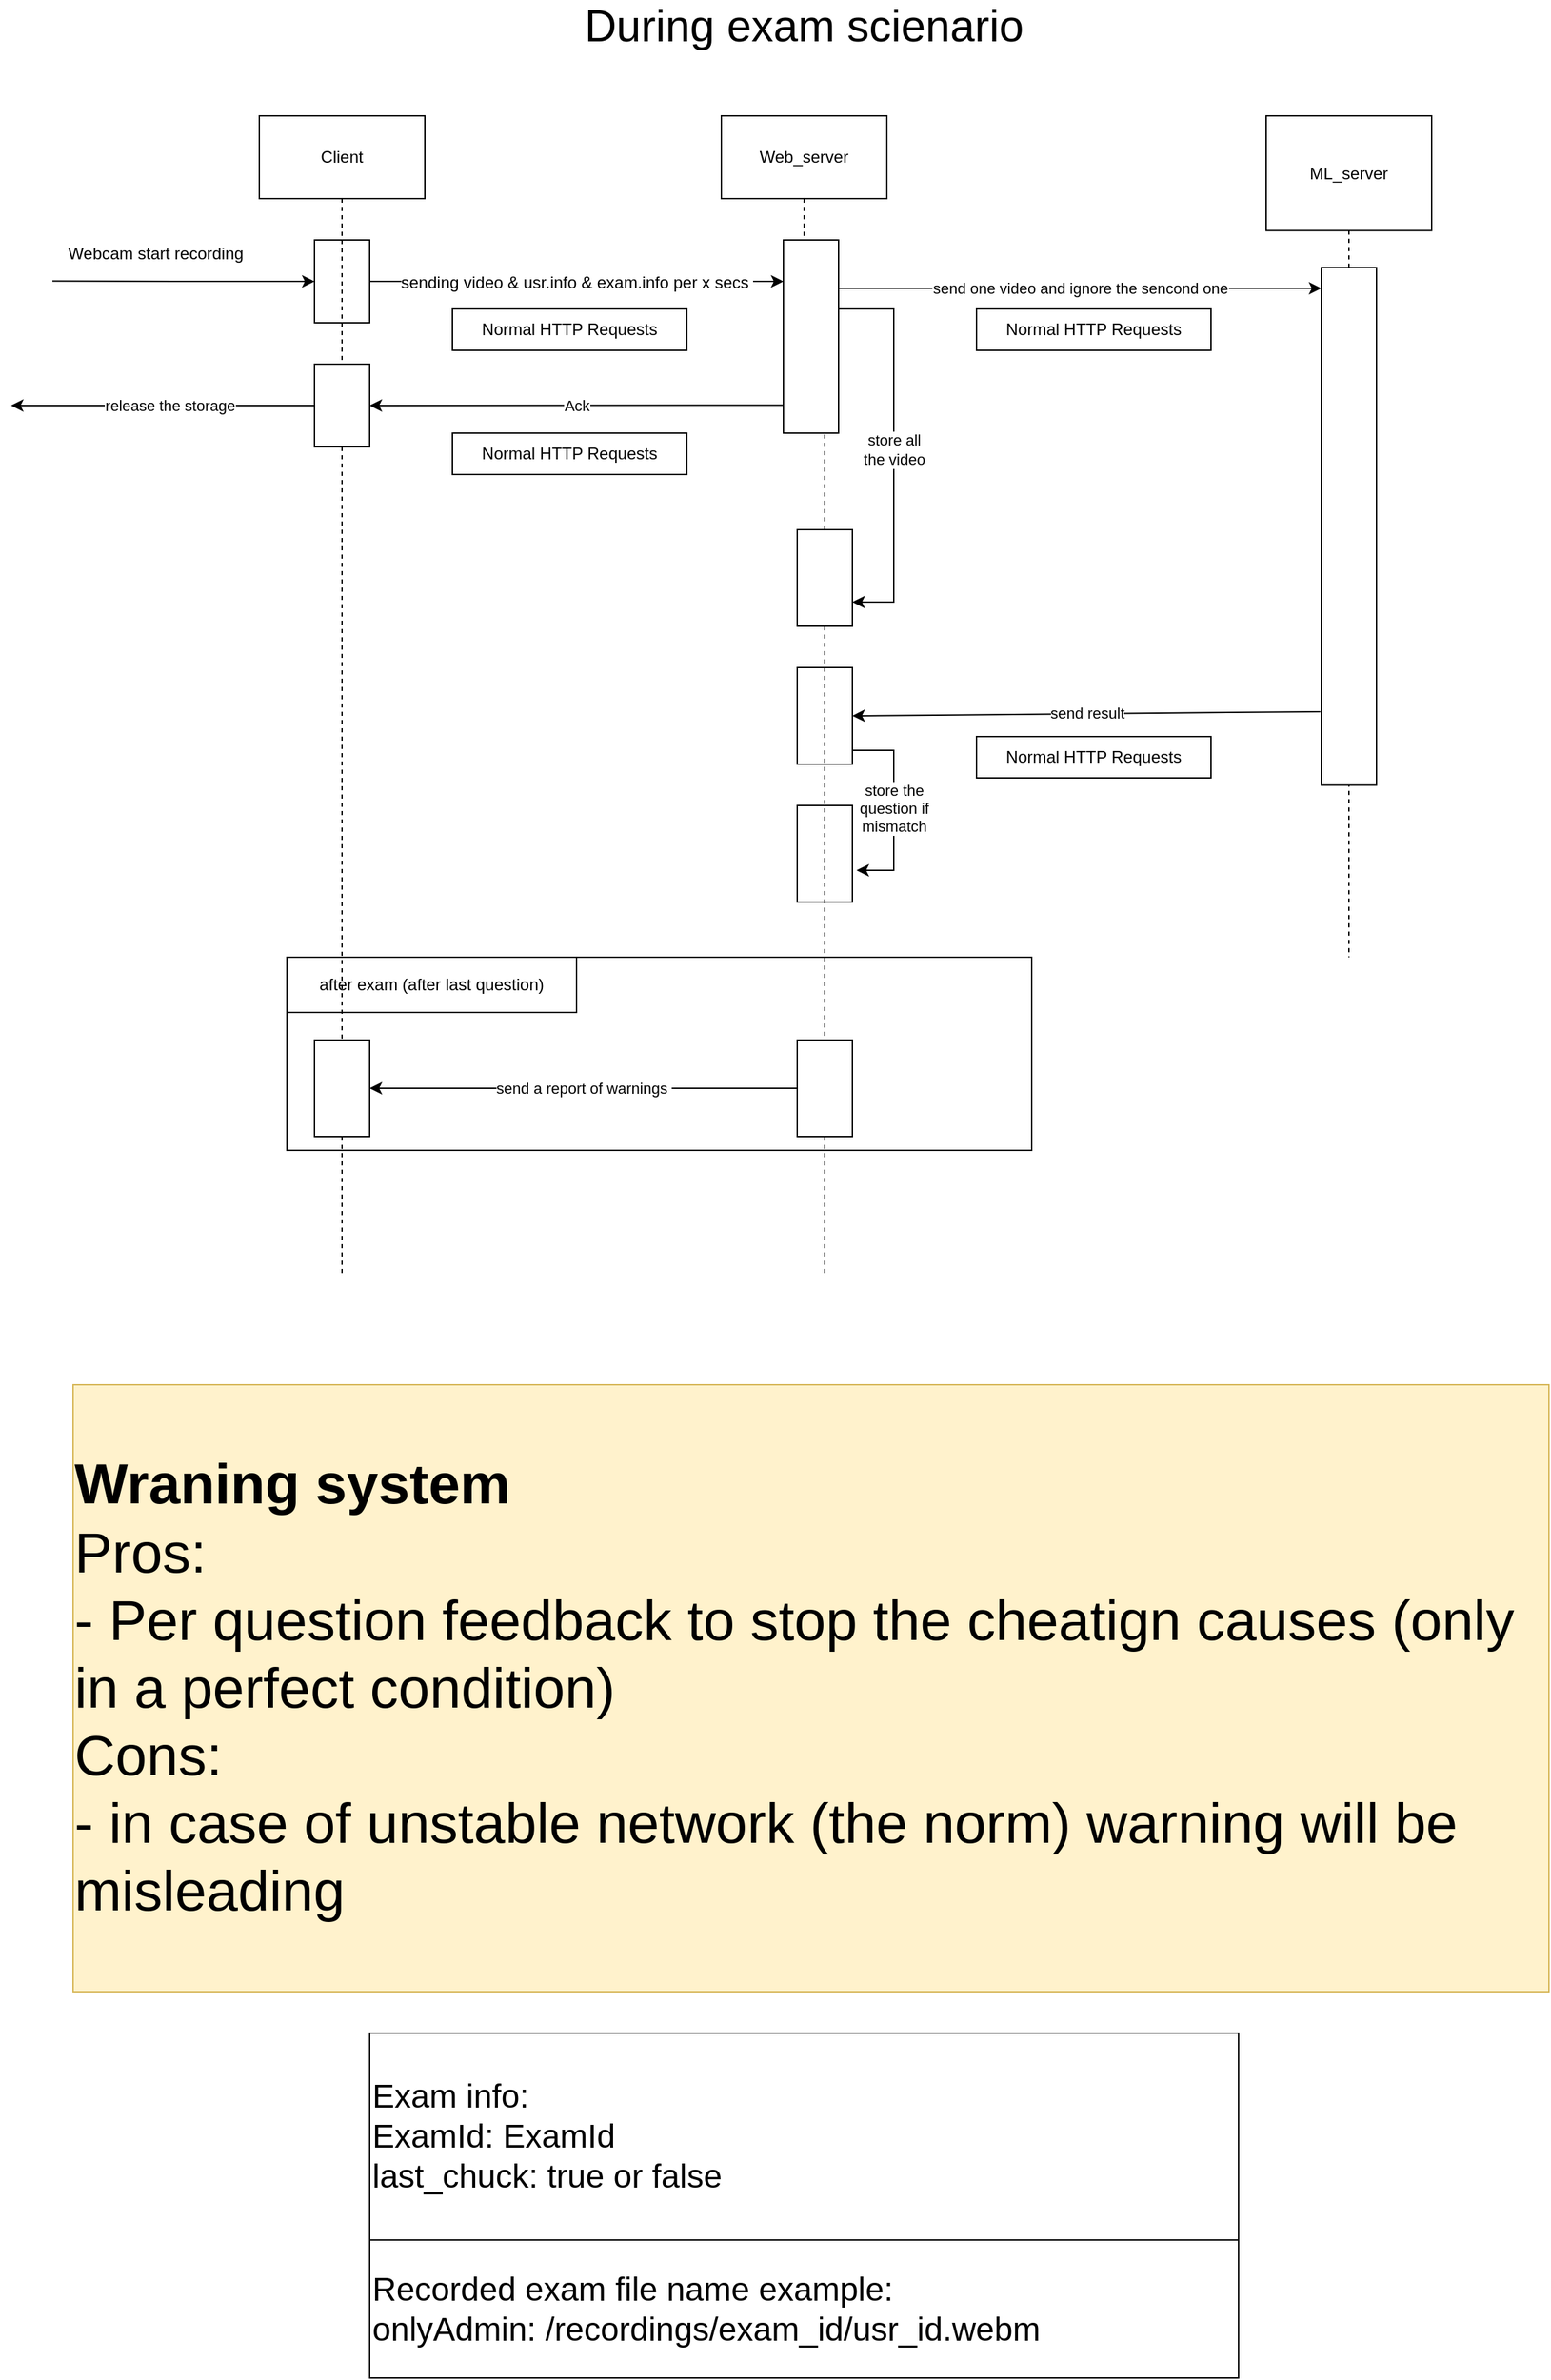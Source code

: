 <mxfile>
    <diagram id="_YWQf0OL5vx4ewanuAuk" name="Page-1">
        <mxGraphModel dx="570" dy="486" grid="1" gridSize="10" guides="1" tooltips="1" connect="1" arrows="1" fold="1" page="1" pageScale="1" pageWidth="1200" pageHeight="1900" math="0" shadow="0">
            <root>
                <mxCell id="0"/>
                <mxCell id="1" parent="0"/>
                <mxCell id="Wkd50HSK-Yujyl3HCd2w-79" value="" style="rounded=0;whiteSpace=wrap;html=1;" parent="1" vertex="1">
                    <mxGeometry x="220" y="760" width="540" height="140" as="geometry"/>
                </mxCell>
                <mxCell id="Wkd50HSK-Yujyl3HCd2w-8" value="&lt;font style=&quot;font-size: 32px&quot;&gt;During exam scienario&lt;/font&gt;" style="text;html=1;strokeColor=none;fillColor=none;align=center;verticalAlign=middle;whiteSpace=wrap;rounded=0;" parent="1" vertex="1">
                    <mxGeometry x="400" y="70" width="390" height="30" as="geometry"/>
                </mxCell>
                <mxCell id="Wkd50HSK-Yujyl3HCd2w-11" value="&lt;font style=&quot;font-size: 12px&quot;&gt;sending video &amp;amp; usr.info &amp;amp; exam.info per x secs&amp;nbsp;&lt;/font&gt;" style="edgeStyle=orthogonalEdgeStyle;rounded=0;orthogonalLoop=1;jettySize=auto;html=1;endArrow=classic;endFill=1;" parent="1" source="Wkd50HSK-Yujyl3HCd2w-9" edge="1">
                    <mxGeometry relative="1" as="geometry">
                        <mxPoint x="580" y="270" as="targetPoint"/>
                    </mxGeometry>
                </mxCell>
                <mxCell id="Wkd50HSK-Yujyl3HCd2w-10" value="Webcam start recording" style="text;html=1;strokeColor=none;fillColor=none;align=center;verticalAlign=middle;whiteSpace=wrap;rounded=0;" parent="1" vertex="1">
                    <mxGeometry x="60" y="240" width="130" height="20" as="geometry"/>
                </mxCell>
                <mxCell id="Wkd50HSK-Yujyl3HCd2w-12" value="" style="group" parent="1" vertex="1" connectable="0">
                    <mxGeometry x="535" y="150" width="120" height="440" as="geometry"/>
                </mxCell>
                <mxCell id="Wkd50HSK-Yujyl3HCd2w-5" value="Web_server" style="rounded=0;whiteSpace=wrap;html=1;" parent="Wkd50HSK-Yujyl3HCd2w-12" vertex="1">
                    <mxGeometry width="120" height="60" as="geometry"/>
                </mxCell>
                <mxCell id="Wkd50HSK-Yujyl3HCd2w-44" value="store all&lt;br&gt;the video" style="edgeStyle=orthogonalEdgeStyle;rounded=0;orthogonalLoop=1;jettySize=auto;html=1;entryX=1;entryY=0.75;entryDx=0;entryDy=0;startArrow=none;startFill=0;endArrow=classic;endFill=1;" parent="Wkd50HSK-Yujyl3HCd2w-12" source="Wkd50HSK-Yujyl3HCd2w-20" target="Wkd50HSK-Yujyl3HCd2w-42" edge="1">
                    <mxGeometry relative="1" as="geometry">
                        <Array as="points">
                            <mxPoint x="125" y="140"/>
                            <mxPoint x="125" y="352"/>
                        </Array>
                    </mxGeometry>
                </mxCell>
                <mxCell id="Wkd50HSK-Yujyl3HCd2w-42" value="&lt;span style=&quot;color: rgba(0 , 0 , 0 , 0) ; font-family: monospace ; font-size: 0px&quot;&gt;%3CmxGraphModel%3E%3Croot%3E%3CmxCell%20id%3D%220%22%2F%3E%3CmxCell%20id%3D%221%22%20parent%3D%220%22%2F%3E%3CmxCell%20id%3D%222%22%20value%3D%22%22%20style%3D%22rounded%3D0%3BwhiteSpace%3Dwrap%3Bhtml%3D1%3B%22%20vertex%3D%221%22%20parent%3D%221%22%3E%3CmxGeometry%20x%3D%22240%22%20y%3D%22240%22%20width%3D%2240%22%20height%3D%2260%22%20as%3D%22geometry%22%2F%3E%3C%2FmxCell%3E%3C%2Froot%3E%3C%2FmxGraphModel%3E&lt;/span&gt;" style="rounded=0;whiteSpace=wrap;html=1;" parent="Wkd50HSK-Yujyl3HCd2w-12" vertex="1">
                    <mxGeometry x="55" y="300" width="40" height="70" as="geometry"/>
                </mxCell>
                <mxCell id="Wkd50HSK-Yujyl3HCd2w-43" style="edgeStyle=orthogonalEdgeStyle;rounded=0;orthogonalLoop=1;jettySize=auto;html=1;endArrow=none;endFill=0;dashed=1;" parent="Wkd50HSK-Yujyl3HCd2w-12" source="Wkd50HSK-Yujyl3HCd2w-5" target="Wkd50HSK-Yujyl3HCd2w-42" edge="1">
                    <mxGeometry relative="1" as="geometry">
                        <mxPoint x="600" y="430" as="targetPoint"/>
                        <mxPoint x="595" y="210" as="sourcePoint"/>
                    </mxGeometry>
                </mxCell>
                <mxCell id="Wkd50HSK-Yujyl3HCd2w-20" value="" style="rounded=0;whiteSpace=wrap;html=1;" parent="Wkd50HSK-Yujyl3HCd2w-12" vertex="1">
                    <mxGeometry x="45" y="90" width="40" height="140" as="geometry"/>
                </mxCell>
                <mxCell id="Wkd50HSK-Yujyl3HCd2w-49" value="" style="rounded=0;whiteSpace=wrap;html=1;" parent="Wkd50HSK-Yujyl3HCd2w-12" vertex="1">
                    <mxGeometry x="55" y="400" width="40" height="70" as="geometry"/>
                </mxCell>
                <mxCell id="Wkd50HSK-Yujyl3HCd2w-13" value="" style="group" parent="1" vertex="1" connectable="0">
                    <mxGeometry x="200" y="150" width="380" height="440" as="geometry"/>
                </mxCell>
                <mxCell id="Wkd50HSK-Yujyl3HCd2w-1" value="Client" style="rounded=0;whiteSpace=wrap;html=1;" parent="Wkd50HSK-Yujyl3HCd2w-13" vertex="1">
                    <mxGeometry width="120" height="60" as="geometry"/>
                </mxCell>
                <mxCell id="Wkd50HSK-Yujyl3HCd2w-29" value="release the storage" style="edgeStyle=orthogonalEdgeStyle;rounded=0;orthogonalLoop=1;jettySize=auto;html=1;startArrow=none;startFill=0;endArrow=classic;endFill=1;" parent="Wkd50HSK-Yujyl3HCd2w-13" edge="1">
                    <mxGeometry relative="1" as="geometry">
                        <mxPoint x="-180" y="210" as="targetPoint"/>
                        <mxPoint x="50" y="210" as="sourcePoint"/>
                    </mxGeometry>
                </mxCell>
                <mxCell id="Wkd50HSK-Yujyl3HCd2w-86" value="Normal HTTP Requests" style="rounded=0;whiteSpace=wrap;html=1;" parent="Wkd50HSK-Yujyl3HCd2w-13" vertex="1">
                    <mxGeometry x="140" y="140" width="170" height="30" as="geometry"/>
                </mxCell>
                <mxCell id="Wkd50HSK-Yujyl3HCd2w-87" value="Normal HTTP Requests" style="rounded=0;whiteSpace=wrap;html=1;" parent="Wkd50HSK-Yujyl3HCd2w-13" vertex="1">
                    <mxGeometry x="140" y="230" width="170" height="30" as="geometry"/>
                </mxCell>
                <mxCell id="Wkd50HSK-Yujyl3HCd2w-14" value="" style="group" parent="1" vertex="1" connectable="0">
                    <mxGeometry x="930" y="150" width="120" height="610" as="geometry"/>
                </mxCell>
                <mxCell id="Wkd50HSK-Yujyl3HCd2w-6" style="edgeStyle=orthogonalEdgeStyle;rounded=0;orthogonalLoop=1;jettySize=auto;html=1;endArrow=none;endFill=0;dashed=1;" parent="Wkd50HSK-Yujyl3HCd2w-14" edge="1">
                    <mxGeometry relative="1" as="geometry">
                        <mxPoint x="60" y="610" as="targetPoint"/>
                        <mxPoint x="60" y="471.364" as="sourcePoint"/>
                    </mxGeometry>
                </mxCell>
                <mxCell id="Wkd50HSK-Yujyl3HCd2w-7" value="ML_server" style="rounded=0;whiteSpace=wrap;html=1;" parent="Wkd50HSK-Yujyl3HCd2w-14" vertex="1">
                    <mxGeometry width="120" height="83.182" as="geometry"/>
                </mxCell>
                <mxCell id="Wkd50HSK-Yujyl3HCd2w-46" style="edgeStyle=orthogonalEdgeStyle;rounded=0;orthogonalLoop=1;jettySize=auto;html=1;endArrow=none;endFill=0;dashed=1;" parent="Wkd50HSK-Yujyl3HCd2w-14" source="Wkd50HSK-Yujyl3HCd2w-7" edge="1">
                    <mxGeometry relative="1" as="geometry">
                        <mxPoint x="60" y="374.318" as="targetPoint"/>
                        <mxPoint x="990" y="291.136" as="sourcePoint"/>
                    </mxGeometry>
                </mxCell>
                <mxCell id="Wkd50HSK-Yujyl3HCd2w-40" value="" style="rounded=0;whiteSpace=wrap;html=1;" parent="Wkd50HSK-Yujyl3HCd2w-14" vertex="1">
                    <mxGeometry x="40" y="110" width="40" height="375.23" as="geometry"/>
                </mxCell>
                <mxCell id="Wkd50HSK-Yujyl3HCd2w-19" style="edgeStyle=orthogonalEdgeStyle;rounded=0;orthogonalLoop=1;jettySize=auto;html=1;exitX=0;exitY=0.5;exitDx=0;exitDy=0;endArrow=none;endFill=0;startArrow=classic;startFill=1;" parent="1" source="Wkd50HSK-Yujyl3HCd2w-9" edge="1">
                    <mxGeometry relative="1" as="geometry">
                        <mxPoint x="50" y="269.714" as="targetPoint"/>
                    </mxGeometry>
                </mxCell>
                <mxCell id="Wkd50HSK-Yujyl3HCd2w-41" value="send one video and ignore the sencond one" style="edgeStyle=orthogonalEdgeStyle;rounded=0;orthogonalLoop=1;jettySize=auto;html=1;startArrow=none;startFill=0;endArrow=classic;endFill=1;" parent="1" source="Wkd50HSK-Yujyl3HCd2w-20" edge="1">
                    <mxGeometry relative="1" as="geometry">
                        <mxPoint x="970" y="275" as="targetPoint"/>
                        <Array as="points">
                            <mxPoint x="690" y="275"/>
                            <mxPoint x="690" y="275"/>
                        </Array>
                    </mxGeometry>
                </mxCell>
                <mxCell id="Wkd50HSK-Yujyl3HCd2w-27" style="edgeStyle=orthogonalEdgeStyle;rounded=0;orthogonalLoop=1;jettySize=auto;html=1;endArrow=none;endFill=0;dashed=1;" parent="1" source="Wkd50HSK-Yujyl3HCd2w-83" edge="1">
                    <mxGeometry relative="1" as="geometry">
                        <mxPoint x="260" y="990" as="targetPoint"/>
                        <mxPoint x="460" y="360" as="sourcePoint"/>
                    </mxGeometry>
                </mxCell>
                <mxCell id="Wkd50HSK-Yujyl3HCd2w-9" value="" style="rounded=0;whiteSpace=wrap;html=1;" parent="1" vertex="1">
                    <mxGeometry x="240" y="240" width="40" height="60" as="geometry"/>
                </mxCell>
                <mxCell id="Wkd50HSK-Yujyl3HCd2w-48" value="Normal HTTP Requests" style="rounded=0;whiteSpace=wrap;html=1;" parent="1" vertex="1">
                    <mxGeometry x="720" y="290" width="170" height="30" as="geometry"/>
                </mxCell>
                <mxCell id="Wkd50HSK-Yujyl3HCd2w-63" value="send result" style="endArrow=classic;html=1;exitX=-0.018;exitY=0.858;exitDx=0;exitDy=0;exitPerimeter=0;entryX=1;entryY=0.5;entryDx=0;entryDy=0;" parent="1" source="Wkd50HSK-Yujyl3HCd2w-40" target="Wkd50HSK-Yujyl3HCd2w-49" edge="1">
                    <mxGeometry width="50" height="50" relative="1" as="geometry">
                        <mxPoint x="800" y="490" as="sourcePoint"/>
                        <mxPoint x="850" y="440" as="targetPoint"/>
                    </mxGeometry>
                </mxCell>
                <mxCell id="Wkd50HSK-Yujyl3HCd2w-66" value="Normal HTTP Requests" style="rounded=0;whiteSpace=wrap;html=1;" parent="1" vertex="1">
                    <mxGeometry x="720" y="600" width="170" height="30" as="geometry"/>
                </mxCell>
                <mxCell id="Wkd50HSK-Yujyl3HCd2w-67" value="&lt;div style=&quot;text-align: left ; font-size: 41px&quot;&gt;&lt;font style=&quot;font-size: 41px&quot;&gt;&lt;b&gt;Wraning system&lt;/b&gt;&lt;/font&gt;&lt;/div&gt;&lt;font style=&quot;font-size: 41px&quot;&gt;&lt;div style=&quot;text-align: left&quot;&gt;&lt;span&gt;Pros:&lt;/span&gt;&lt;/div&gt;&lt;div style=&quot;text-align: left&quot;&gt;&lt;span&gt;- Per question feedback to stop the cheatign causes (only in a perfect condition)&lt;/span&gt;&lt;/div&gt;&lt;div style=&quot;text-align: left&quot;&gt;&lt;span&gt;Cons:&amp;nbsp;&lt;/span&gt;&lt;/div&gt;&lt;div style=&quot;text-align: left&quot;&gt;- in case of unstable network (the norm) warning will be misleading&lt;/div&gt;&lt;/font&gt;" style="rounded=0;whiteSpace=wrap;html=1;fillColor=#fff2cc;strokeColor=#d6b656;" parent="1" vertex="1">
                    <mxGeometry x="65" y="1070" width="1070" height="440" as="geometry"/>
                </mxCell>
                <mxCell id="Wkd50HSK-Yujyl3HCd2w-69" value="" style="rounded=0;whiteSpace=wrap;html=1;" parent="1" vertex="1">
                    <mxGeometry x="240" y="330" width="40" height="60" as="geometry"/>
                </mxCell>
                <mxCell id="Wkd50HSK-Yujyl3HCd2w-70" style="edgeStyle=orthogonalEdgeStyle;rounded=0;orthogonalLoop=1;jettySize=auto;html=1;endArrow=none;endFill=0;dashed=1;" parent="1" source="Wkd50HSK-Yujyl3HCd2w-1" target="Wkd50HSK-Yujyl3HCd2w-69" edge="1">
                    <mxGeometry relative="1" as="geometry">
                        <mxPoint x="260" y="580" as="targetPoint"/>
                        <mxPoint x="260" y="210" as="sourcePoint"/>
                    </mxGeometry>
                </mxCell>
                <mxCell id="Wkd50HSK-Yujyl3HCd2w-68" value="Ack" style="endArrow=classic;html=1;exitX=0.004;exitY=0.855;exitDx=0;exitDy=0;exitPerimeter=0;entryX=1;entryY=0.5;entryDx=0;entryDy=0;" parent="1" source="Wkd50HSK-Yujyl3HCd2w-20" target="Wkd50HSK-Yujyl3HCd2w-69" edge="1">
                    <mxGeometry width="50" height="50" relative="1" as="geometry">
                        <mxPoint x="580" y="330" as="sourcePoint"/>
                        <mxPoint x="290" y="360" as="targetPoint"/>
                    </mxGeometry>
                </mxCell>
                <mxCell id="Wkd50HSK-Yujyl3HCd2w-73" value="&lt;span style=&quot;color: rgba(0 , 0 , 0 , 0) ; font-family: monospace ; font-size: 0px&quot;&gt;%3CmxGraphModel%3E%3Croot%3E%3CmxCell%20id%3D%220%22%2F%3E%3CmxCell%20id%3D%221%22%20parent%3D%220%22%2F%3E%3CmxCell%20id%3D%222%22%20value%3D%22%22%20style%3D%22rounded%3D0%3BwhiteSpace%3Dwrap%3Bhtml%3D1%3B%22%20vertex%3D%221%22%20parent%3D%221%22%3E%3CmxGeometry%20x%3D%22240%22%20y%3D%22240%22%20width%3D%2240%22%20height%3D%2260%22%20as%3D%22geometry%22%2F%3E%3C%2FmxCell%3E%3C%2Froot%3E%3C%2FmxGraphModel%3E&lt;/span&gt;" style="rounded=0;whiteSpace=wrap;html=1;" parent="1" vertex="1">
                    <mxGeometry x="590" y="650" width="40" height="70" as="geometry"/>
                </mxCell>
                <mxCell id="Wkd50HSK-Yujyl3HCd2w-75" value="store the &lt;br&gt;question if &lt;br&gt;mismatch" style="edgeStyle=orthogonalEdgeStyle;rounded=0;orthogonalLoop=1;jettySize=auto;html=1;entryX=1.075;entryY=0.671;entryDx=0;entryDy=0;entryPerimeter=0;startArrow=none;startFill=0;endArrow=classic;endFill=1;" parent="1" source="Wkd50HSK-Yujyl3HCd2w-49" target="Wkd50HSK-Yujyl3HCd2w-73" edge="1">
                    <mxGeometry relative="1" as="geometry">
                        <Array as="points">
                            <mxPoint x="660" y="610"/>
                            <mxPoint x="660" y="697"/>
                        </Array>
                    </mxGeometry>
                </mxCell>
                <mxCell id="Wkd50HSK-Yujyl3HCd2w-77" style="edgeStyle=orthogonalEdgeStyle;rounded=0;orthogonalLoop=1;jettySize=auto;html=1;endArrow=none;endFill=0;dashed=1;" parent="1" source="Wkd50HSK-Yujyl3HCd2w-81" edge="1">
                    <mxGeometry relative="1" as="geometry">
                        <mxPoint x="610" y="990" as="targetPoint"/>
                        <mxPoint x="610" y="520" as="sourcePoint"/>
                    </mxGeometry>
                </mxCell>
                <mxCell id="Wkd50HSK-Yujyl3HCd2w-80" value="after exam (after last question)" style="rounded=0;whiteSpace=wrap;html=1;" parent="1" vertex="1">
                    <mxGeometry x="220" y="760" width="210" height="40" as="geometry"/>
                </mxCell>
                <mxCell id="Wkd50HSK-Yujyl3HCd2w-85" value="send a report of warnings&amp;nbsp;" style="edgeStyle=orthogonalEdgeStyle;rounded=0;orthogonalLoop=1;jettySize=auto;html=1;entryX=1;entryY=0.5;entryDx=0;entryDy=0;startArrow=none;startFill=0;endArrow=classic;endFill=1;" parent="1" source="Wkd50HSK-Yujyl3HCd2w-81" target="Wkd50HSK-Yujyl3HCd2w-83" edge="1">
                    <mxGeometry relative="1" as="geometry"/>
                </mxCell>
                <mxCell id="Wkd50HSK-Yujyl3HCd2w-81" value="&lt;span style=&quot;color: rgba(0 , 0 , 0 , 0) ; font-family: monospace ; font-size: 0px&quot;&gt;%3CmxGraphModel%3E%3Croot%3E%3CmxCell%20id%3D%220%22%2F%3E%3CmxCell%20id%3D%221%22%20parent%3D%220%22%2F%3E%3CmxCell%20id%3D%222%22%20value%3D%22%22%20style%3D%22rounded%3D0%3BwhiteSpace%3Dwrap%3Bhtml%3D1%3B%22%20vertex%3D%221%22%20parent%3D%221%22%3E%3CmxGeometry%20x%3D%22240%22%20y%3D%22240%22%20width%3D%2240%22%20height%3D%2260%22%20as%3D%22geometry%22%2F%3E%3C%2FmxCell%3E%3C%2Froot%3E%3C%2FmxGraphModel%3E&lt;/span&gt;" style="rounded=0;whiteSpace=wrap;html=1;" parent="1" vertex="1">
                    <mxGeometry x="590" y="820" width="40" height="70" as="geometry"/>
                </mxCell>
                <mxCell id="Wkd50HSK-Yujyl3HCd2w-82" style="edgeStyle=orthogonalEdgeStyle;rounded=0;orthogonalLoop=1;jettySize=auto;html=1;endArrow=none;endFill=0;dashed=1;" parent="1" source="Wkd50HSK-Yujyl3HCd2w-42" target="Wkd50HSK-Yujyl3HCd2w-81" edge="1">
                    <mxGeometry relative="1" as="geometry">
                        <mxPoint x="610.0" y="990.0" as="targetPoint"/>
                        <mxPoint x="610.0" y="520" as="sourcePoint"/>
                    </mxGeometry>
                </mxCell>
                <mxCell id="Wkd50HSK-Yujyl3HCd2w-83" value="&lt;span style=&quot;color: rgba(0 , 0 , 0 , 0) ; font-family: monospace ; font-size: 0px&quot;&gt;%3CmxGraphModel%3E%3Croot%3E%3CmxCell%20id%3D%220%22%2F%3E%3CmxCell%20id%3D%221%22%20parent%3D%220%22%2F%3E%3CmxCell%20id%3D%222%22%20value%3D%22%22%20style%3D%22rounded%3D0%3BwhiteSpace%3Dwrap%3Bhtml%3D1%3B%22%20vertex%3D%221%22%20parent%3D%221%22%3E%3CmxGeometry%20x%3D%22240%22%20y%3D%22240%22%20width%3D%2240%22%20height%3D%2260%22%20as%3D%22geometry%22%2F%3E%3C%2FmxCell%3E%3C%2Froot%3E%3C%2FmxGraphModel%3E&lt;/span&gt;" style="rounded=0;whiteSpace=wrap;html=1;" parent="1" vertex="1">
                    <mxGeometry x="240" y="820" width="40" height="70" as="geometry"/>
                </mxCell>
                <mxCell id="Wkd50HSK-Yujyl3HCd2w-84" style="edgeStyle=orthogonalEdgeStyle;rounded=0;orthogonalLoop=1;jettySize=auto;html=1;endArrow=none;endFill=0;dashed=1;" parent="1" source="Wkd50HSK-Yujyl3HCd2w-69" target="Wkd50HSK-Yujyl3HCd2w-83" edge="1">
                    <mxGeometry relative="1" as="geometry">
                        <mxPoint x="260" y="990.0" as="targetPoint"/>
                        <mxPoint x="260" y="390" as="sourcePoint"/>
                    </mxGeometry>
                </mxCell>
                <mxCell id="Wkd50HSK-Yujyl3HCd2w-89" value="&lt;font style=&quot;font-size: 24px&quot;&gt;Exam info:&lt;br&gt;ExamId: ExamId&lt;br&gt;last_chuck: true or false&lt;br&gt;&lt;/font&gt;" style="rounded=0;whiteSpace=wrap;html=1;align=left;" parent="1" vertex="1">
                    <mxGeometry x="280" y="1540" width="630" height="150" as="geometry"/>
                </mxCell>
                <mxCell id="Wkd50HSK-Yujyl3HCd2w-91" value="&lt;font style=&quot;font-size: 24px&quot;&gt;Recorded exam file name example:&lt;br&gt;onlyAdmin: /recordings/exam_id/usr_id.webm&lt;br&gt;&lt;/font&gt;" style="rounded=0;whiteSpace=wrap;html=1;align=left;" parent="1" vertex="1">
                    <mxGeometry x="280" y="1690" width="630" height="100" as="geometry"/>
                </mxCell>
            </root>
        </mxGraphModel>
    </diagram>
</mxfile>